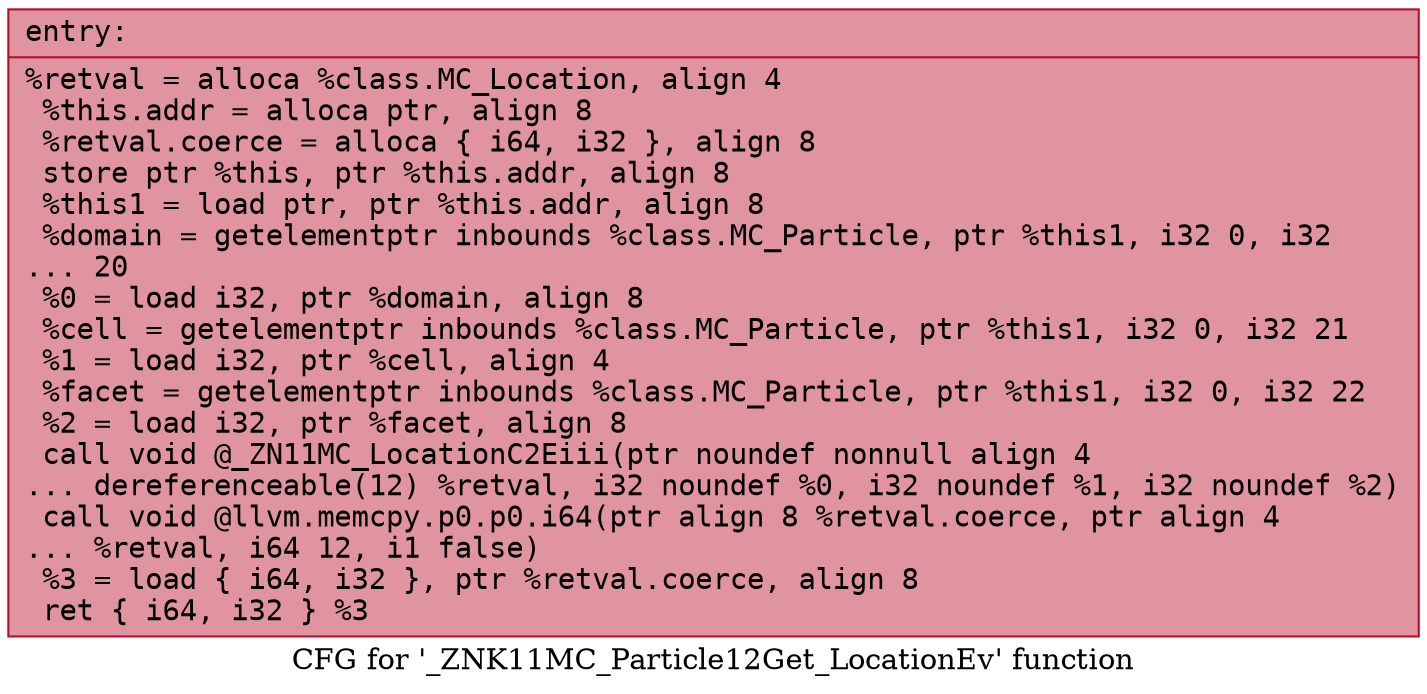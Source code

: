 digraph "CFG for '_ZNK11MC_Particle12Get_LocationEv' function" {
	label="CFG for '_ZNK11MC_Particle12Get_LocationEv' function";

	Node0x5579e71b4fc0 [shape=record,color="#b70d28ff", style=filled, fillcolor="#b70d2870" fontname="Courier",label="{entry:\l|  %retval = alloca %class.MC_Location, align 4\l  %this.addr = alloca ptr, align 8\l  %retval.coerce = alloca \{ i64, i32 \}, align 8\l  store ptr %this, ptr %this.addr, align 8\l  %this1 = load ptr, ptr %this.addr, align 8\l  %domain = getelementptr inbounds %class.MC_Particle, ptr %this1, i32 0, i32\l... 20\l  %0 = load i32, ptr %domain, align 8\l  %cell = getelementptr inbounds %class.MC_Particle, ptr %this1, i32 0, i32 21\l  %1 = load i32, ptr %cell, align 4\l  %facet = getelementptr inbounds %class.MC_Particle, ptr %this1, i32 0, i32 22\l  %2 = load i32, ptr %facet, align 8\l  call void @_ZN11MC_LocationC2Eiii(ptr noundef nonnull align 4\l... dereferenceable(12) %retval, i32 noundef %0, i32 noundef %1, i32 noundef %2)\l  call void @llvm.memcpy.p0.p0.i64(ptr align 8 %retval.coerce, ptr align 4\l... %retval, i64 12, i1 false)\l  %3 = load \{ i64, i32 \}, ptr %retval.coerce, align 8\l  ret \{ i64, i32 \} %3\l}"];
}

